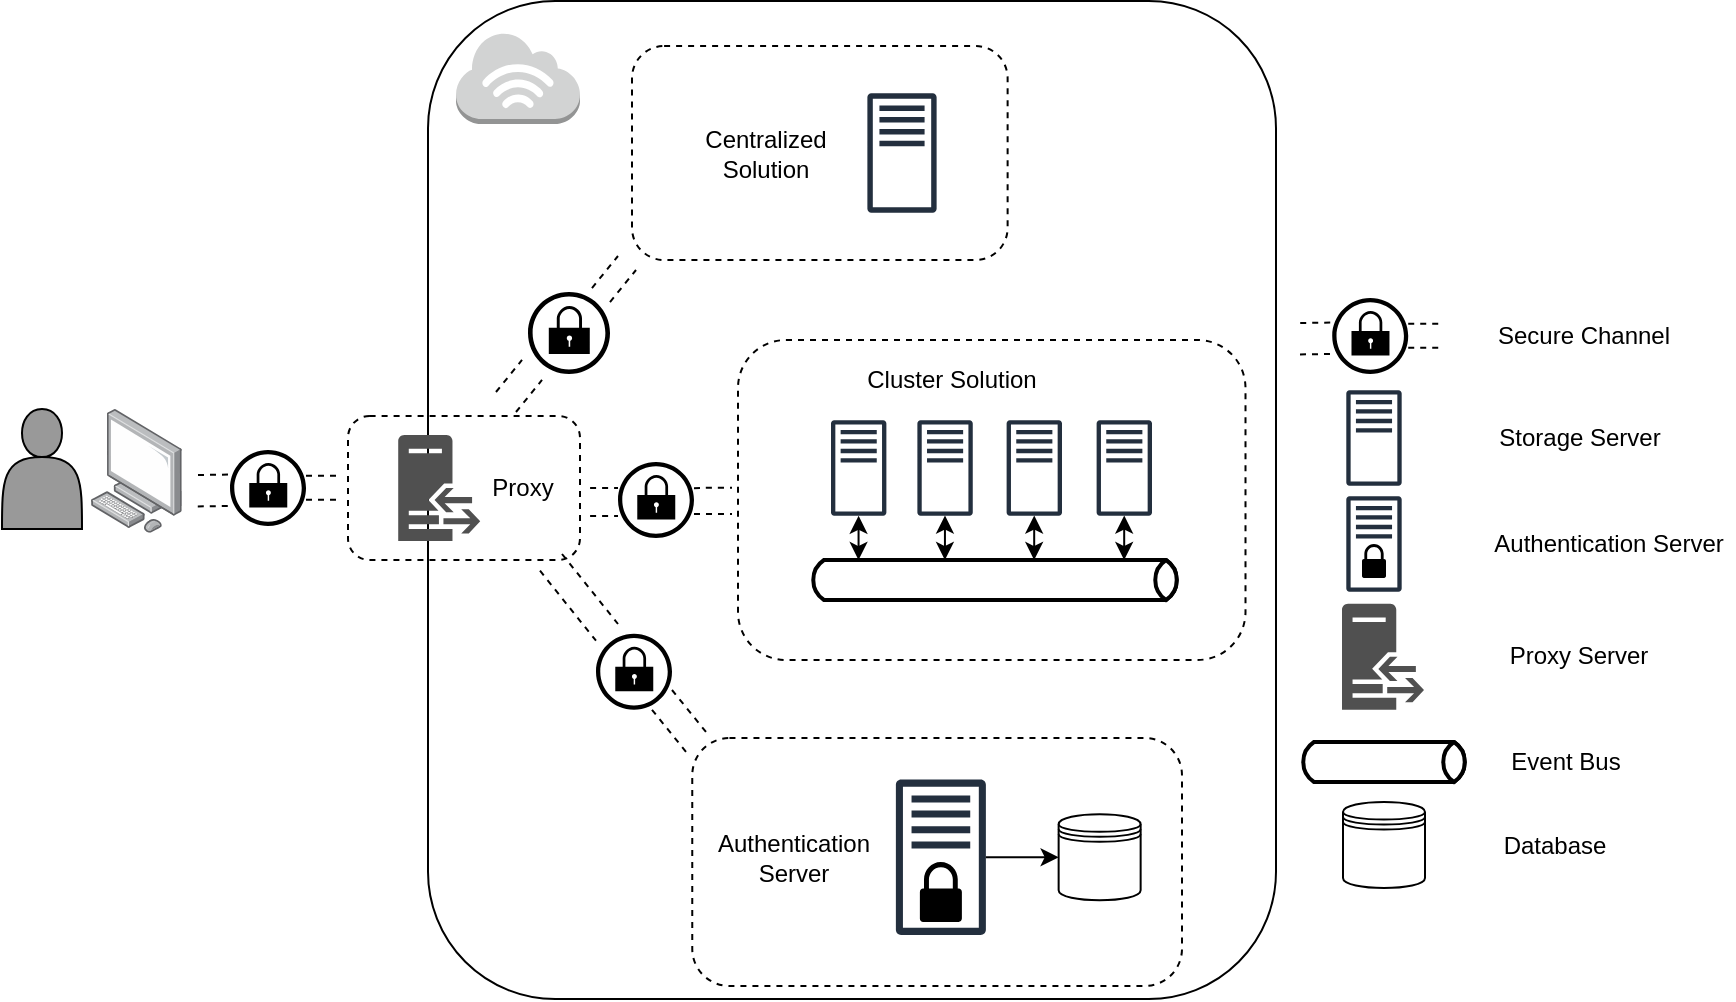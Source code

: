 <mxfile version="13.7.9" type="device"><diagram id="VSLxgK5HSedCojrvWLr9" name="Page-1"><mxGraphModel dx="652" dy="500" grid="0" gridSize="10" guides="1" tooltips="1" connect="1" arrows="1" fold="1" page="1" pageScale="1" pageWidth="850" pageHeight="1100" math="0" shadow="0"><root><mxCell id="0"/><mxCell id="1" parent="0"/><mxCell id="oq6hxb-__Ll7rzjwSlUx-10" value="" style="rounded=1;whiteSpace=wrap;html=1;fillColor=none;" vertex="1" parent="1"><mxGeometry x="251" y="45.5" width="424" height="499" as="geometry"/></mxCell><mxCell id="wXOEBBxtPL7UYy9tYsie-3" value="" style="rounded=1;whiteSpace=wrap;html=1;dashed=1;" parent="1" vertex="1"><mxGeometry x="406" y="215" width="253.75" height="160" as="geometry"/></mxCell><mxCell id="wXOEBBxtPL7UYy9tYsie-2" value="" style="rounded=1;whiteSpace=wrap;html=1;dashed=1;" parent="1" vertex="1"><mxGeometry x="383.13" y="414" width="244.87" height="124" as="geometry"/></mxCell><mxCell id="wXOEBBxtPL7UYy9tYsie-1" value="" style="rounded=1;whiteSpace=wrap;html=1;dashed=1;" parent="1" vertex="1"><mxGeometry x="353" y="68" width="187.81" height="107" as="geometry"/></mxCell><mxCell id="FELvSk8f93kevGqooxcT-1" value="" style="shape=actor;whiteSpace=wrap;html=1;gradientColor=none;fillColor=#999999;" parent="1" vertex="1"><mxGeometry x="38" y="249.55" width="40" height="60" as="geometry"/></mxCell><mxCell id="FELvSk8f93kevGqooxcT-2" value="" style="outlineConnect=0;dashed=0;verticalLabelPosition=bottom;verticalAlign=top;align=center;html=1;shape=mxgraph.aws3.internet_3;fillColor=#D2D3D3;gradientColor=none;" parent="1" vertex="1"><mxGeometry x="265" y="61" width="62" height="46" as="geometry"/></mxCell><mxCell id="FELvSk8f93kevGqooxcT-3" value="" style="points=[];aspect=fixed;html=1;align=center;shadow=0;dashed=0;image;image=img/lib/allied_telesis/computer_and_terminals/Personal_Computer.svg;fillColor=#999999;gradientColor=none;" parent="1" vertex="1"><mxGeometry x="82.4" y="249.55" width="45.6" height="61.8" as="geometry"/></mxCell><mxCell id="FELvSk8f93kevGqooxcT-12" value="" style="outlineConnect=0;fontColor=#232F3E;gradientColor=none;fillColor=#232F3E;strokeColor=none;dashed=0;verticalLabelPosition=bottom;verticalAlign=top;align=center;html=1;fontSize=12;fontStyle=0;aspect=fixed;pointerEvents=1;shape=mxgraph.aws4.traditional_server;" parent="1" vertex="1"><mxGeometry x="484.94" y="434.63" width="45" height="78" as="geometry"/></mxCell><mxCell id="FELvSk8f93kevGqooxcT-13" value="Authentication Server" style="text;html=1;strokeColor=none;fillColor=none;align=center;verticalAlign=middle;whiteSpace=wrap;rounded=0;" parent="1" vertex="1"><mxGeometry x="389.01" y="463.18" width="90" height="20.9" as="geometry"/></mxCell><mxCell id="FELvSk8f93kevGqooxcT-41" value="" style="outlineConnect=0;fontColor=#232F3E;gradientColor=none;fillColor=#232F3E;strokeColor=none;dashed=0;verticalLabelPosition=bottom;verticalAlign=top;align=center;html=1;fontSize=12;fontStyle=0;aspect=fixed;pointerEvents=1;shape=mxgraph.aws4.traditional_server;" parent="1" vertex="1"><mxGeometry x="470.69" y="91.5" width="34.62" height="60" as="geometry"/></mxCell><mxCell id="FELvSk8f93kevGqooxcT-42" value="Centralized Solution" style="text;html=1;strokeColor=none;fillColor=none;align=center;verticalAlign=middle;whiteSpace=wrap;rounded=0;" parent="1" vertex="1"><mxGeometry x="399.81" y="111.5" width="40" height="20" as="geometry"/></mxCell><mxCell id="FELvSk8f93kevGqooxcT-50" value="" style="endArrow=classic;html=1;entryX=0;entryY=0.5;entryDx=0;entryDy=0;" parent="1" source="FELvSk8f93kevGqooxcT-12" target="oq6hxb-__Ll7rzjwSlUx-1" edge="1"><mxGeometry width="50" height="50" relative="1" as="geometry"><mxPoint x="574.94" y="700.63" as="sourcePoint"/><mxPoint x="568.63" y="501.658" as="targetPoint"/></mxGeometry></mxCell><mxCell id="FELvSk8f93kevGqooxcT-53" value="Cluster Solution" style="text;html=1;strokeColor=none;fillColor=none;align=center;verticalAlign=middle;whiteSpace=wrap;rounded=0;" parent="1" vertex="1"><mxGeometry x="468" y="225" width="90" height="20.9" as="geometry"/></mxCell><mxCell id="FELvSk8f93kevGqooxcT-54" value="" style="outlineConnect=0;fontColor=#232F3E;gradientColor=none;fillColor=#232F3E;strokeColor=none;dashed=0;verticalLabelPosition=bottom;verticalAlign=top;align=center;html=1;fontSize=12;fontStyle=0;aspect=fixed;pointerEvents=1;shape=mxgraph.aws4.traditional_server;" parent="1" vertex="1"><mxGeometry x="452.5" y="255" width="27.69" height="48" as="geometry"/></mxCell><mxCell id="FELvSk8f93kevGqooxcT-55" value="" style="outlineConnect=0;fontColor=#232F3E;gradientColor=none;fillColor=#232F3E;strokeColor=none;dashed=0;verticalLabelPosition=bottom;verticalAlign=top;align=center;html=1;fontSize=12;fontStyle=0;aspect=fixed;pointerEvents=1;shape=mxgraph.aws4.traditional_server;" parent="1" vertex="1"><mxGeometry x="495.69" y="255" width="27.69" height="48" as="geometry"/></mxCell><mxCell id="FELvSk8f93kevGqooxcT-58" value="" style="outlineConnect=0;fontColor=#232F3E;gradientColor=none;fillColor=#232F3E;strokeColor=none;dashed=0;verticalLabelPosition=bottom;verticalAlign=top;align=center;html=1;fontSize=12;fontStyle=0;aspect=fixed;pointerEvents=1;shape=mxgraph.aws4.traditional_server;" parent="1" vertex="1"><mxGeometry x="540.31" y="255" width="27.69" height="48" as="geometry"/></mxCell><mxCell id="FELvSk8f93kevGqooxcT-59" value="" style="outlineConnect=0;fontColor=#232F3E;gradientColor=none;fillColor=#232F3E;strokeColor=none;dashed=0;verticalLabelPosition=bottom;verticalAlign=top;align=center;html=1;fontSize=12;fontStyle=0;aspect=fixed;pointerEvents=1;shape=mxgraph.aws4.traditional_server;" parent="1" vertex="1"><mxGeometry x="585.31" y="255" width="27.69" height="48" as="geometry"/></mxCell><mxCell id="FELvSk8f93kevGqooxcT-67" value="" style="html=1;outlineConnect=0;fillColor=none;strokeColor=#000000;gradientColor=none;gradientDirection=north;strokeWidth=2;shape=mxgraph.networks.bus;gradientColor=none;gradientDirection=north;fontColor=#ffffff;perimeter=backbonePerimeter;backboneSize=20;" parent="1" vertex="1"><mxGeometry x="441" y="325" width="187" height="20" as="geometry"/></mxCell><mxCell id="FELvSk8f93kevGqooxcT-70" value="" style="endArrow=classic;startArrow=classic;html=1;strokeColor=#000000;" parent="1" target="FELvSk8f93kevGqooxcT-54" edge="1"><mxGeometry width="50" height="50" relative="1" as="geometry"><mxPoint x="466.26" y="325.001" as="sourcePoint"/><mxPoint x="466.26" y="305.84" as="targetPoint"/></mxGeometry></mxCell><mxCell id="FELvSk8f93kevGqooxcT-71" value="" style="endArrow=classic;startArrow=classic;html=1;strokeColor=#000000;" parent="1" edge="1"><mxGeometry width="50" height="50" relative="1" as="geometry"><mxPoint x="509.45" y="325.001" as="sourcePoint"/><mxPoint x="509.491" y="302.77" as="targetPoint"/></mxGeometry></mxCell><mxCell id="FELvSk8f93kevGqooxcT-72" value="" style="endArrow=classic;startArrow=classic;html=1;strokeColor=#000000;" parent="1" edge="1"><mxGeometry width="50" height="50" relative="1" as="geometry"><mxPoint x="554.07" y="325.001" as="sourcePoint"/><mxPoint x="554.111" y="302.77" as="targetPoint"/></mxGeometry></mxCell><mxCell id="FELvSk8f93kevGqooxcT-73" value="" style="endArrow=classic;startArrow=classic;html=1;strokeColor=#000000;" parent="1" edge="1"><mxGeometry width="50" height="50" relative="1" as="geometry"><mxPoint x="599.07" y="325.001" as="sourcePoint"/><mxPoint x="599.111" y="302.77" as="targetPoint"/></mxGeometry></mxCell><mxCell id="wXOEBBxtPL7UYy9tYsie-6" value="" style="endArrow=none;dashed=1;html=1;entryX=0.003;entryY=0.323;entryDx=0;entryDy=0;entryPerimeter=0;" parent="1" target="wXOEBBxtPL7UYy9tYsie-10" edge="1"><mxGeometry width="50" height="50" relative="1" as="geometry"><mxPoint x="136" y="282.5" as="sourcePoint"/><mxPoint x="197" y="282.5" as="targetPoint"/></mxGeometry></mxCell><mxCell id="wXOEBBxtPL7UYy9tYsie-10" value="" style="points=[[0.5,0,0],[1,0.5,0],[0.5,1,0],[0,0.5,0],[0.145,0.145,0],[0.856,0.145,0],[0.855,0.856,0],[0.145,0.855,0]];verticalLabelPosition=bottom;html=1;verticalAlign=top;aspect=fixed;align=center;pointerEvents=1;shape=mxgraph.cisco19.lock;fillColor=#000000;strokeColor=none;dashed=1;" parent="1" vertex="1"><mxGeometry x="152" y="270" width="38" height="38" as="geometry"/></mxCell><mxCell id="wXOEBBxtPL7UYy9tYsie-20" value="" style="points=[[0.5,0,0],[1,0.5,0],[0.5,1,0],[0,0.5,0],[0.145,0.145,0],[0.856,0.145,0],[0.855,0.856,0],[0.145,0.855,0]];verticalLabelPosition=bottom;html=1;verticalAlign=top;aspect=fixed;align=center;pointerEvents=1;shape=mxgraph.cisco19.lock;fillColor=#000000;strokeColor=none;dashed=1;" parent="1" vertex="1"><mxGeometry x="346" y="276" width="38" height="38" as="geometry"/></mxCell><mxCell id="wXOEBBxtPL7UYy9tYsie-21" value="" style="endArrow=none;dashed=1;html=1;entryX=-0.073;entryY=0.829;entryDx=0;entryDy=0;entryPerimeter=0;" parent="1" target="wXOEBBxtPL7UYy9tYsie-24" edge="1"><mxGeometry width="50" height="50" relative="1" as="geometry"><mxPoint x="285" y="241" as="sourcePoint"/><mxPoint x="350" y="175" as="targetPoint"/></mxGeometry></mxCell><mxCell id="wXOEBBxtPL7UYy9tYsie-24" value="" style="points=[[0.5,0,0],[1,0.5,0],[0.5,1,0],[0,0.5,0],[0.145,0.145,0],[0.856,0.145,0],[0.855,0.856,0],[0.145,0.855,0]];verticalLabelPosition=bottom;html=1;verticalAlign=top;aspect=fixed;align=center;pointerEvents=1;shape=mxgraph.cisco19.lock;fillColor=#000000;strokeColor=none;dashed=1;" parent="1" vertex="1"><mxGeometry x="301" y="191" width="41" height="41" as="geometry"/></mxCell><mxCell id="wXOEBBxtPL7UYy9tYsie-28" value="" style="endArrow=none;dashed=1;html=1;entryX=-0.073;entryY=0.829;entryDx=0;entryDy=0;entryPerimeter=0;" parent="1" edge="1"><mxGeometry width="50" height="50" relative="1" as="geometry"><mxPoint x="295.0" y="251" as="sourcePoint"/><mxPoint x="308.007" y="234.989" as="targetPoint"/></mxGeometry></mxCell><mxCell id="wXOEBBxtPL7UYy9tYsie-29" value="" style="endArrow=none;dashed=1;html=1;entryX=-0.073;entryY=0.829;entryDx=0;entryDy=0;entryPerimeter=0;" parent="1" edge="1"><mxGeometry width="50" height="50" relative="1" as="geometry"><mxPoint x="332.99" y="189.01" as="sourcePoint"/><mxPoint x="345.997" y="172.999" as="targetPoint"/></mxGeometry></mxCell><mxCell id="wXOEBBxtPL7UYy9tYsie-30" value="" style="endArrow=none;dashed=1;html=1;entryX=-0.073;entryY=0.829;entryDx=0;entryDy=0;entryPerimeter=0;" parent="1" edge="1"><mxGeometry width="50" height="50" relative="1" as="geometry"><mxPoint x="342.0" y="196.01" as="sourcePoint"/><mxPoint x="355.007" y="179.999" as="targetPoint"/></mxGeometry></mxCell><mxCell id="wXOEBBxtPL7UYy9tYsie-31" value="" style="endArrow=none;dashed=1;html=1;entryX=-0.054;entryY=0.339;entryDx=0;entryDy=0;entryPerimeter=0;" parent="1" edge="1"><mxGeometry width="50" height="50" relative="1" as="geometry"><mxPoint x="332.05" y="303.02" as="sourcePoint"/><mxPoint x="345.998" y="303.002" as="targetPoint"/></mxGeometry></mxCell><mxCell id="wXOEBBxtPL7UYy9tYsie-32" value="" style="endArrow=none;dashed=1;html=1;entryX=-0.054;entryY=0.339;entryDx=0;entryDy=0;entryPerimeter=0;" parent="1" edge="1"><mxGeometry width="50" height="50" relative="1" as="geometry"><mxPoint x="332.05" y="288.99" as="sourcePoint"/><mxPoint x="345.998" y="288.972" as="targetPoint"/></mxGeometry></mxCell><mxCell id="wXOEBBxtPL7UYy9tYsie-33" value="" style="endArrow=none;dashed=1;html=1;" parent="1" edge="1"><mxGeometry width="50" height="50" relative="1" as="geometry"><mxPoint x="384" y="301.94" as="sourcePoint"/><mxPoint x="403" y="302" as="targetPoint"/></mxGeometry></mxCell><mxCell id="wXOEBBxtPL7UYy9tYsie-34" value="" style="endArrow=none;dashed=1;html=1;" parent="1" edge="1"><mxGeometry width="50" height="50" relative="1" as="geometry"><mxPoint x="384.0" y="289.14" as="sourcePoint"/><mxPoint x="403" y="288.85" as="targetPoint"/><Array as="points"><mxPoint x="392" y="288.85"/></Array></mxGeometry></mxCell><mxCell id="wXOEBBxtPL7UYy9tYsie-36" value="" style="endArrow=none;dashed=1;html=1;entryX=-0.009;entryY=0.737;entryDx=0;entryDy=0;entryPerimeter=0;" parent="1" target="wXOEBBxtPL7UYy9tYsie-10" edge="1"><mxGeometry width="50" height="50" relative="1" as="geometry"><mxPoint x="135.89" y="298.23" as="sourcePoint"/><mxPoint x="145.004" y="298.004" as="targetPoint"/></mxGeometry></mxCell><mxCell id="wXOEBBxtPL7UYy9tYsie-37" value="" style="endArrow=none;dashed=1;html=1;" parent="1" edge="1"><mxGeometry width="50" height="50" relative="1" as="geometry"><mxPoint x="190" y="294.83" as="sourcePoint"/><mxPoint x="207" y="294.83" as="targetPoint"/></mxGeometry></mxCell><mxCell id="wXOEBBxtPL7UYy9tYsie-39" value="" style="endArrow=none;dashed=1;html=1;" parent="1" edge="1"><mxGeometry width="50" height="50" relative="1" as="geometry"><mxPoint x="190" y="282.83" as="sourcePoint"/><mxPoint x="207" y="282.83" as="targetPoint"/></mxGeometry></mxCell><mxCell id="wXOEBBxtPL7UYy9tYsie-41" value="" style="points=[[0.5,0,0],[1,0.5,0],[0.5,1,0],[0,0.5,0],[0.145,0.145,0],[0.856,0.145,0],[0.855,0.856,0],[0.145,0.855,0]];verticalLabelPosition=bottom;html=1;verticalAlign=top;aspect=fixed;align=center;pointerEvents=1;shape=mxgraph.cisco19.lock;fillColor=#000000;strokeColor=none;dashed=1;" parent="1" vertex="1"><mxGeometry x="335" y="361.9" width="38" height="38" as="geometry"/></mxCell><mxCell id="wXOEBBxtPL7UYy9tYsie-42" value="" style="endArrow=none;dashed=1;html=1;" parent="1" edge="1"><mxGeometry width="50" height="50" relative="1" as="geometry"><mxPoint x="318" y="322" as="sourcePoint"/><mxPoint x="346" y="357" as="targetPoint"/></mxGeometry></mxCell><mxCell id="wXOEBBxtPL7UYy9tYsie-44" value="" style="endArrow=none;dashed=1;html=1;" parent="1" edge="1"><mxGeometry width="50" height="50" relative="1" as="geometry"><mxPoint x="307" y="330.37" as="sourcePoint"/><mxPoint x="335" y="365.37" as="targetPoint"/></mxGeometry></mxCell><mxCell id="wXOEBBxtPL7UYy9tYsie-45" value="" style="endArrow=none;dashed=1;html=1;" parent="1" edge="1"><mxGeometry width="50" height="50" relative="1" as="geometry"><mxPoint x="373" y="390" as="sourcePoint"/><mxPoint x="390" y="411" as="targetPoint"/></mxGeometry></mxCell><mxCell id="wXOEBBxtPL7UYy9tYsie-46" value="" style="endArrow=none;dashed=1;html=1;" parent="1" edge="1"><mxGeometry width="50" height="50" relative="1" as="geometry"><mxPoint x="363" y="399.9" as="sourcePoint"/><mxPoint x="380" y="420.9" as="targetPoint"/></mxGeometry></mxCell><mxCell id="wXOEBBxtPL7UYy9tYsie-47" value="" style="endArrow=none;dashed=1;html=1;entryX=0.003;entryY=0.323;entryDx=0;entryDy=0;entryPerimeter=0;" parent="1" target="wXOEBBxtPL7UYy9tYsie-48" edge="1"><mxGeometry width="50" height="50" relative="1" as="geometry"><mxPoint x="687.11" y="206.5" as="sourcePoint"/><mxPoint x="748.11" y="206.5" as="targetPoint"/></mxGeometry></mxCell><mxCell id="wXOEBBxtPL7UYy9tYsie-48" value="" style="points=[[0.5,0,0],[1,0.5,0],[0.5,1,0],[0,0.5,0],[0.145,0.145,0],[0.856,0.145,0],[0.855,0.856,0],[0.145,0.855,0]];verticalLabelPosition=bottom;html=1;verticalAlign=top;aspect=fixed;align=center;pointerEvents=1;shape=mxgraph.cisco19.lock;fillColor=#000000;strokeColor=none;dashed=1;" parent="1" vertex="1"><mxGeometry x="703.11" y="194" width="38" height="38" as="geometry"/></mxCell><mxCell id="wXOEBBxtPL7UYy9tYsie-49" value="" style="endArrow=none;dashed=1;html=1;entryX=-0.009;entryY=0.737;entryDx=0;entryDy=0;entryPerimeter=0;" parent="1" target="wXOEBBxtPL7UYy9tYsie-48" edge="1"><mxGeometry width="50" height="50" relative="1" as="geometry"><mxPoint x="687.0" y="222.23" as="sourcePoint"/><mxPoint x="696.114" y="222.004" as="targetPoint"/></mxGeometry></mxCell><mxCell id="wXOEBBxtPL7UYy9tYsie-50" value="" style="endArrow=none;dashed=1;html=1;" parent="1" edge="1"><mxGeometry width="50" height="50" relative="1" as="geometry"><mxPoint x="741.11" y="218.83" as="sourcePoint"/><mxPoint x="758.11" y="218.83" as="targetPoint"/></mxGeometry></mxCell><mxCell id="wXOEBBxtPL7UYy9tYsie-51" value="" style="endArrow=none;dashed=1;html=1;" parent="1" edge="1"><mxGeometry width="50" height="50" relative="1" as="geometry"><mxPoint x="741.11" y="206.83" as="sourcePoint"/><mxPoint x="758.11" y="206.83" as="targetPoint"/></mxGeometry></mxCell><mxCell id="wXOEBBxtPL7UYy9tYsie-52" value="Secure Channel" style="text;html=1;strokeColor=none;fillColor=none;align=center;verticalAlign=middle;whiteSpace=wrap;rounded=0;dashed=1;" parent="1" vertex="1"><mxGeometry x="760" y="203" width="138" height="20" as="geometry"/></mxCell><mxCell id="wXOEBBxtPL7UYy9tYsie-53" value="" style="outlineConnect=0;fontColor=#232F3E;gradientColor=none;fillColor=#232F3E;strokeColor=none;dashed=0;verticalLabelPosition=bottom;verticalAlign=top;align=center;html=1;fontSize=12;fontStyle=0;aspect=fixed;pointerEvents=1;shape=mxgraph.aws4.traditional_server;" parent="1" vertex="1"><mxGeometry x="710.15" y="240" width="27.69" height="48" as="geometry"/></mxCell><mxCell id="wXOEBBxtPL7UYy9tYsie-54" value="Storage&amp;nbsp;Server" style="text;html=1;strokeColor=none;fillColor=none;align=center;verticalAlign=middle;whiteSpace=wrap;rounded=0;dashed=1;" parent="1" vertex="1"><mxGeometry x="767" y="254" width="120" height="20" as="geometry"/></mxCell><mxCell id="wXOEBBxtPL7UYy9tYsie-55" value="" style="html=1;outlineConnect=0;fillColor=none;strokeColor=#000000;gradientColor=none;gradientDirection=north;strokeWidth=2;shape=mxgraph.networks.bus;gradientColor=none;gradientDirection=north;fontColor=#ffffff;perimeter=backbonePerimeter;backboneSize=20;" parent="1" vertex="1"><mxGeometry x="686" y="424" width="86" height="4" as="geometry"/></mxCell><mxCell id="wXOEBBxtPL7UYy9tYsie-56" value="Event Bus" style="text;html=1;strokeColor=none;fillColor=none;align=center;verticalAlign=middle;whiteSpace=wrap;rounded=0;dashed=1;" parent="1" vertex="1"><mxGeometry x="786.89" y="416" width="65.89" height="20" as="geometry"/></mxCell><mxCell id="oq6hxb-__Ll7rzjwSlUx-1" value="" style="shape=datastore;whiteSpace=wrap;html=1;" vertex="1" parent="1"><mxGeometry x="566.32" y="452.13" width="41" height="43" as="geometry"/></mxCell><mxCell id="oq6hxb-__Ll7rzjwSlUx-2" value="" style="pointerEvents=1;shadow=0;dashed=0;html=1;strokeColor=none;labelPosition=center;verticalLabelPosition=bottom;verticalAlign=top;outlineConnect=0;align=center;shape=mxgraph.office.security.lock_protected;fillColor=#000000;" vertex="1" parent="1"><mxGeometry x="496.94" y="476" width="21" height="30" as="geometry"/></mxCell><mxCell id="oq6hxb-__Ll7rzjwSlUx-5" value="" style="pointerEvents=1;shadow=0;dashed=0;html=1;strokeColor=none;labelPosition=center;verticalLabelPosition=bottom;verticalAlign=top;outlineConnect=0;align=center;shape=mxgraph.office.security.lock_protected;fillColor=#000000;" vertex="1" parent="1"><mxGeometry x="718" y="317" width="12" height="17" as="geometry"/></mxCell><mxCell id="oq6hxb-__Ll7rzjwSlUx-6" value="Authentication Server" style="text;html=1;align=center;verticalAlign=middle;resizable=0;points=[];autosize=1;" vertex="1" parent="1"><mxGeometry x="778.89" y="308" width="125" height="18" as="geometry"/></mxCell><mxCell id="oq6hxb-__Ll7rzjwSlUx-7" value="" style="outlineConnect=0;fontColor=#232F3E;gradientColor=none;fillColor=#232F3E;strokeColor=none;dashed=0;verticalLabelPosition=bottom;verticalAlign=top;align=center;html=1;fontSize=12;fontStyle=0;aspect=fixed;pointerEvents=1;shape=mxgraph.aws4.traditional_server;" vertex="1" parent="1"><mxGeometry x="710.15" y="293" width="27.69" height="48" as="geometry"/></mxCell><mxCell id="oq6hxb-__Ll7rzjwSlUx-8" value="" style="shape=datastore;whiteSpace=wrap;html=1;" vertex="1" parent="1"><mxGeometry x="708.5" y="446" width="41" height="43" as="geometry"/></mxCell><mxCell id="oq6hxb-__Ll7rzjwSlUx-9" value="Database" style="text;html=1;align=center;verticalAlign=middle;resizable=0;points=[];autosize=1;" vertex="1" parent="1"><mxGeometry x="783.89" y="458.5" width="61" height="18" as="geometry"/></mxCell><mxCell id="oq6hxb-__Ll7rzjwSlUx-11" value="" style="pointerEvents=1;shadow=0;dashed=0;html=1;strokeColor=none;fillColor=#505050;labelPosition=center;verticalLabelPosition=bottom;verticalAlign=top;outlineConnect=0;align=center;shape=mxgraph.office.servers.reverse_proxy;" vertex="1" parent="1"><mxGeometry x="236.11" y="262.5" width="41" height="53" as="geometry"/></mxCell><mxCell id="oq6hxb-__Ll7rzjwSlUx-12" value="" style="rounded=1;whiteSpace=wrap;html=1;dashed=1;fillColor=none;" vertex="1" parent="1"><mxGeometry x="211" y="253" width="116" height="72" as="geometry"/></mxCell><mxCell id="oq6hxb-__Ll7rzjwSlUx-13" value="Proxy" style="text;html=1;align=center;verticalAlign=middle;resizable=0;points=[];autosize=1;" vertex="1" parent="1"><mxGeometry x="277.11" y="280" width="41" height="18" as="geometry"/></mxCell><mxCell id="oq6hxb-__Ll7rzjwSlUx-15" value="" style="pointerEvents=1;shadow=0;dashed=0;html=1;strokeColor=none;fillColor=#505050;labelPosition=center;verticalLabelPosition=bottom;verticalAlign=top;outlineConnect=0;align=center;shape=mxgraph.office.servers.reverse_proxy;" vertex="1" parent="1"><mxGeometry x="708" y="346.9" width="41" height="53" as="geometry"/></mxCell><mxCell id="oq6hxb-__Ll7rzjwSlUx-16" value="Proxy Server" style="text;html=1;align=center;verticalAlign=middle;resizable=0;points=[];autosize=1;" vertex="1" parent="1"><mxGeometry x="786.89" y="364.4" width="79" height="18" as="geometry"/></mxCell></root></mxGraphModel></diagram></mxfile>